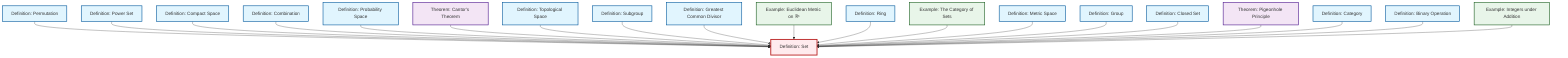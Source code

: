 graph TD
    classDef definition fill:#e1f5fe,stroke:#01579b,stroke-width:2px
    classDef theorem fill:#f3e5f5,stroke:#4a148c,stroke-width:2px
    classDef axiom fill:#fff3e0,stroke:#e65100,stroke-width:2px
    classDef example fill:#e8f5e9,stroke:#1b5e20,stroke-width:2px
    classDef current fill:#ffebee,stroke:#b71c1c,stroke-width:3px
    ex-set-category["Example: The Category of Sets"]:::example
    ex-integers-addition["Example: Integers under Addition"]:::example
    def-metric-space["Definition: Metric Space"]:::definition
    def-ring["Definition: Ring"]:::definition
    def-set["Definition: Set"]:::definition
    def-subgroup["Definition: Subgroup"]:::definition
    def-compact["Definition: Compact Space"]:::definition
    def-closed-set["Definition: Closed Set"]:::definition
    thm-pigeonhole-principle["Theorem: Pigeonhole Principle"]:::theorem
    def-permutation["Definition: Permutation"]:::definition
    def-gcd["Definition: Greatest Common Divisor"]:::definition
    def-binary-operation["Definition: Binary Operation"]:::definition
    def-probability-space["Definition: Probability Space"]:::definition
    def-category["Definition: Category"]:::definition
    ex-euclidean-metric["Example: Euclidean Metric on ℝⁿ"]:::example
    def-group["Definition: Group"]:::definition
    def-power-set["Definition: Power Set"]:::definition
    thm-cantor["Theorem: Cantor's Theorem"]:::theorem
    def-topological-space["Definition: Topological Space"]:::definition
    def-combination["Definition: Combination"]:::definition
    def-permutation --> def-set
    def-power-set --> def-set
    def-compact --> def-set
    def-combination --> def-set
    def-probability-space --> def-set
    thm-cantor --> def-set
    def-topological-space --> def-set
    def-subgroup --> def-set
    def-gcd --> def-set
    ex-euclidean-metric --> def-set
    def-ring --> def-set
    ex-set-category --> def-set
    def-metric-space --> def-set
    def-group --> def-set
    def-closed-set --> def-set
    thm-pigeonhole-principle --> def-set
    def-category --> def-set
    def-binary-operation --> def-set
    ex-integers-addition --> def-set
    class def-set current